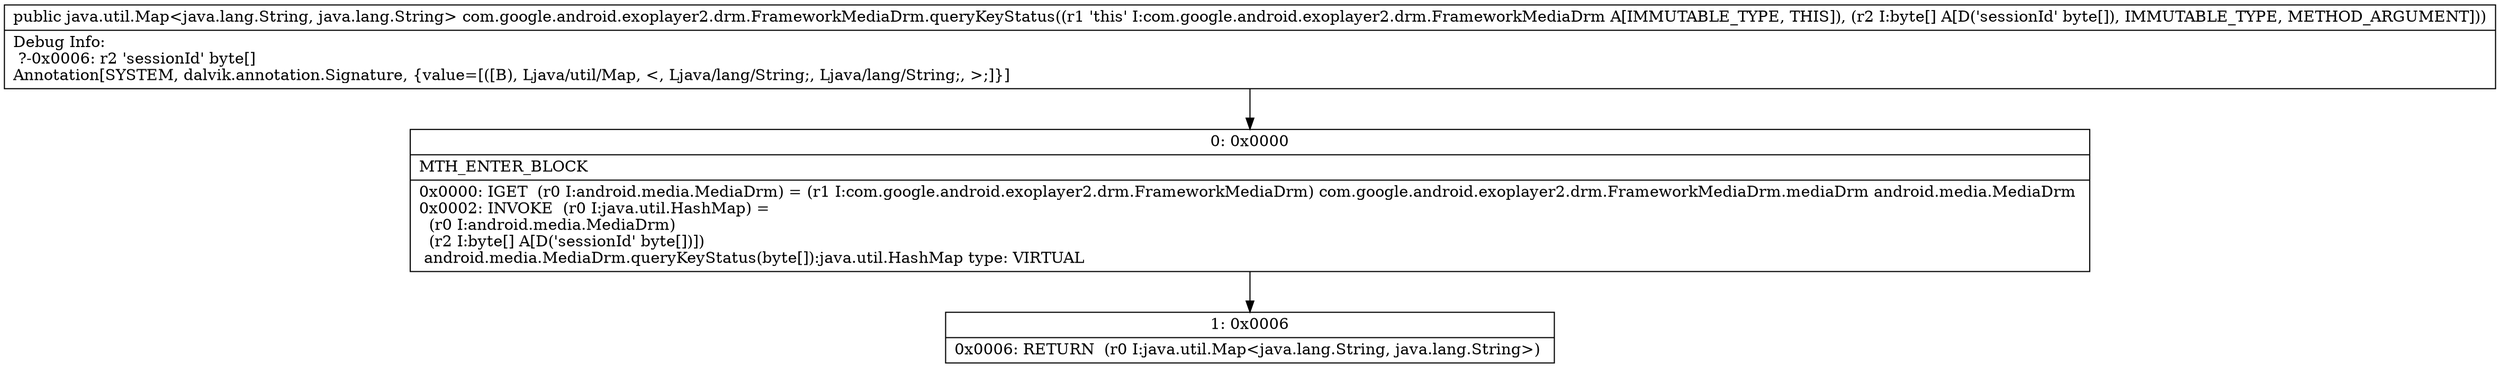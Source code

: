 digraph "CFG forcom.google.android.exoplayer2.drm.FrameworkMediaDrm.queryKeyStatus([B)Ljava\/util\/Map;" {
Node_0 [shape=record,label="{0\:\ 0x0000|MTH_ENTER_BLOCK\l|0x0000: IGET  (r0 I:android.media.MediaDrm) = (r1 I:com.google.android.exoplayer2.drm.FrameworkMediaDrm) com.google.android.exoplayer2.drm.FrameworkMediaDrm.mediaDrm android.media.MediaDrm \l0x0002: INVOKE  (r0 I:java.util.HashMap) = \l  (r0 I:android.media.MediaDrm)\l  (r2 I:byte[] A[D('sessionId' byte[])])\l android.media.MediaDrm.queryKeyStatus(byte[]):java.util.HashMap type: VIRTUAL \l}"];
Node_1 [shape=record,label="{1\:\ 0x0006|0x0006: RETURN  (r0 I:java.util.Map\<java.lang.String, java.lang.String\>) \l}"];
MethodNode[shape=record,label="{public java.util.Map\<java.lang.String, java.lang.String\> com.google.android.exoplayer2.drm.FrameworkMediaDrm.queryKeyStatus((r1 'this' I:com.google.android.exoplayer2.drm.FrameworkMediaDrm A[IMMUTABLE_TYPE, THIS]), (r2 I:byte[] A[D('sessionId' byte[]), IMMUTABLE_TYPE, METHOD_ARGUMENT]))  | Debug Info:\l  ?\-0x0006: r2 'sessionId' byte[]\lAnnotation[SYSTEM, dalvik.annotation.Signature, \{value=[([B), Ljava\/util\/Map, \<, Ljava\/lang\/String;, Ljava\/lang\/String;, \>;]\}]\l}"];
MethodNode -> Node_0;
Node_0 -> Node_1;
}

